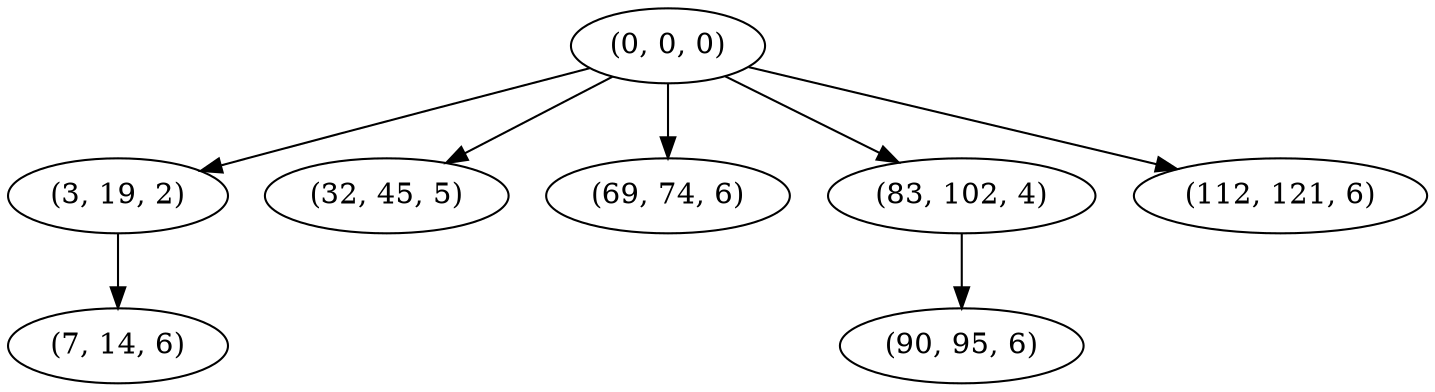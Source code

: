 digraph tree {
    "(0, 0, 0)";
    "(3, 19, 2)";
    "(7, 14, 6)";
    "(32, 45, 5)";
    "(69, 74, 6)";
    "(83, 102, 4)";
    "(90, 95, 6)";
    "(112, 121, 6)";
    "(0, 0, 0)" -> "(3, 19, 2)";
    "(0, 0, 0)" -> "(32, 45, 5)";
    "(0, 0, 0)" -> "(69, 74, 6)";
    "(0, 0, 0)" -> "(83, 102, 4)";
    "(0, 0, 0)" -> "(112, 121, 6)";
    "(3, 19, 2)" -> "(7, 14, 6)";
    "(83, 102, 4)" -> "(90, 95, 6)";
}
